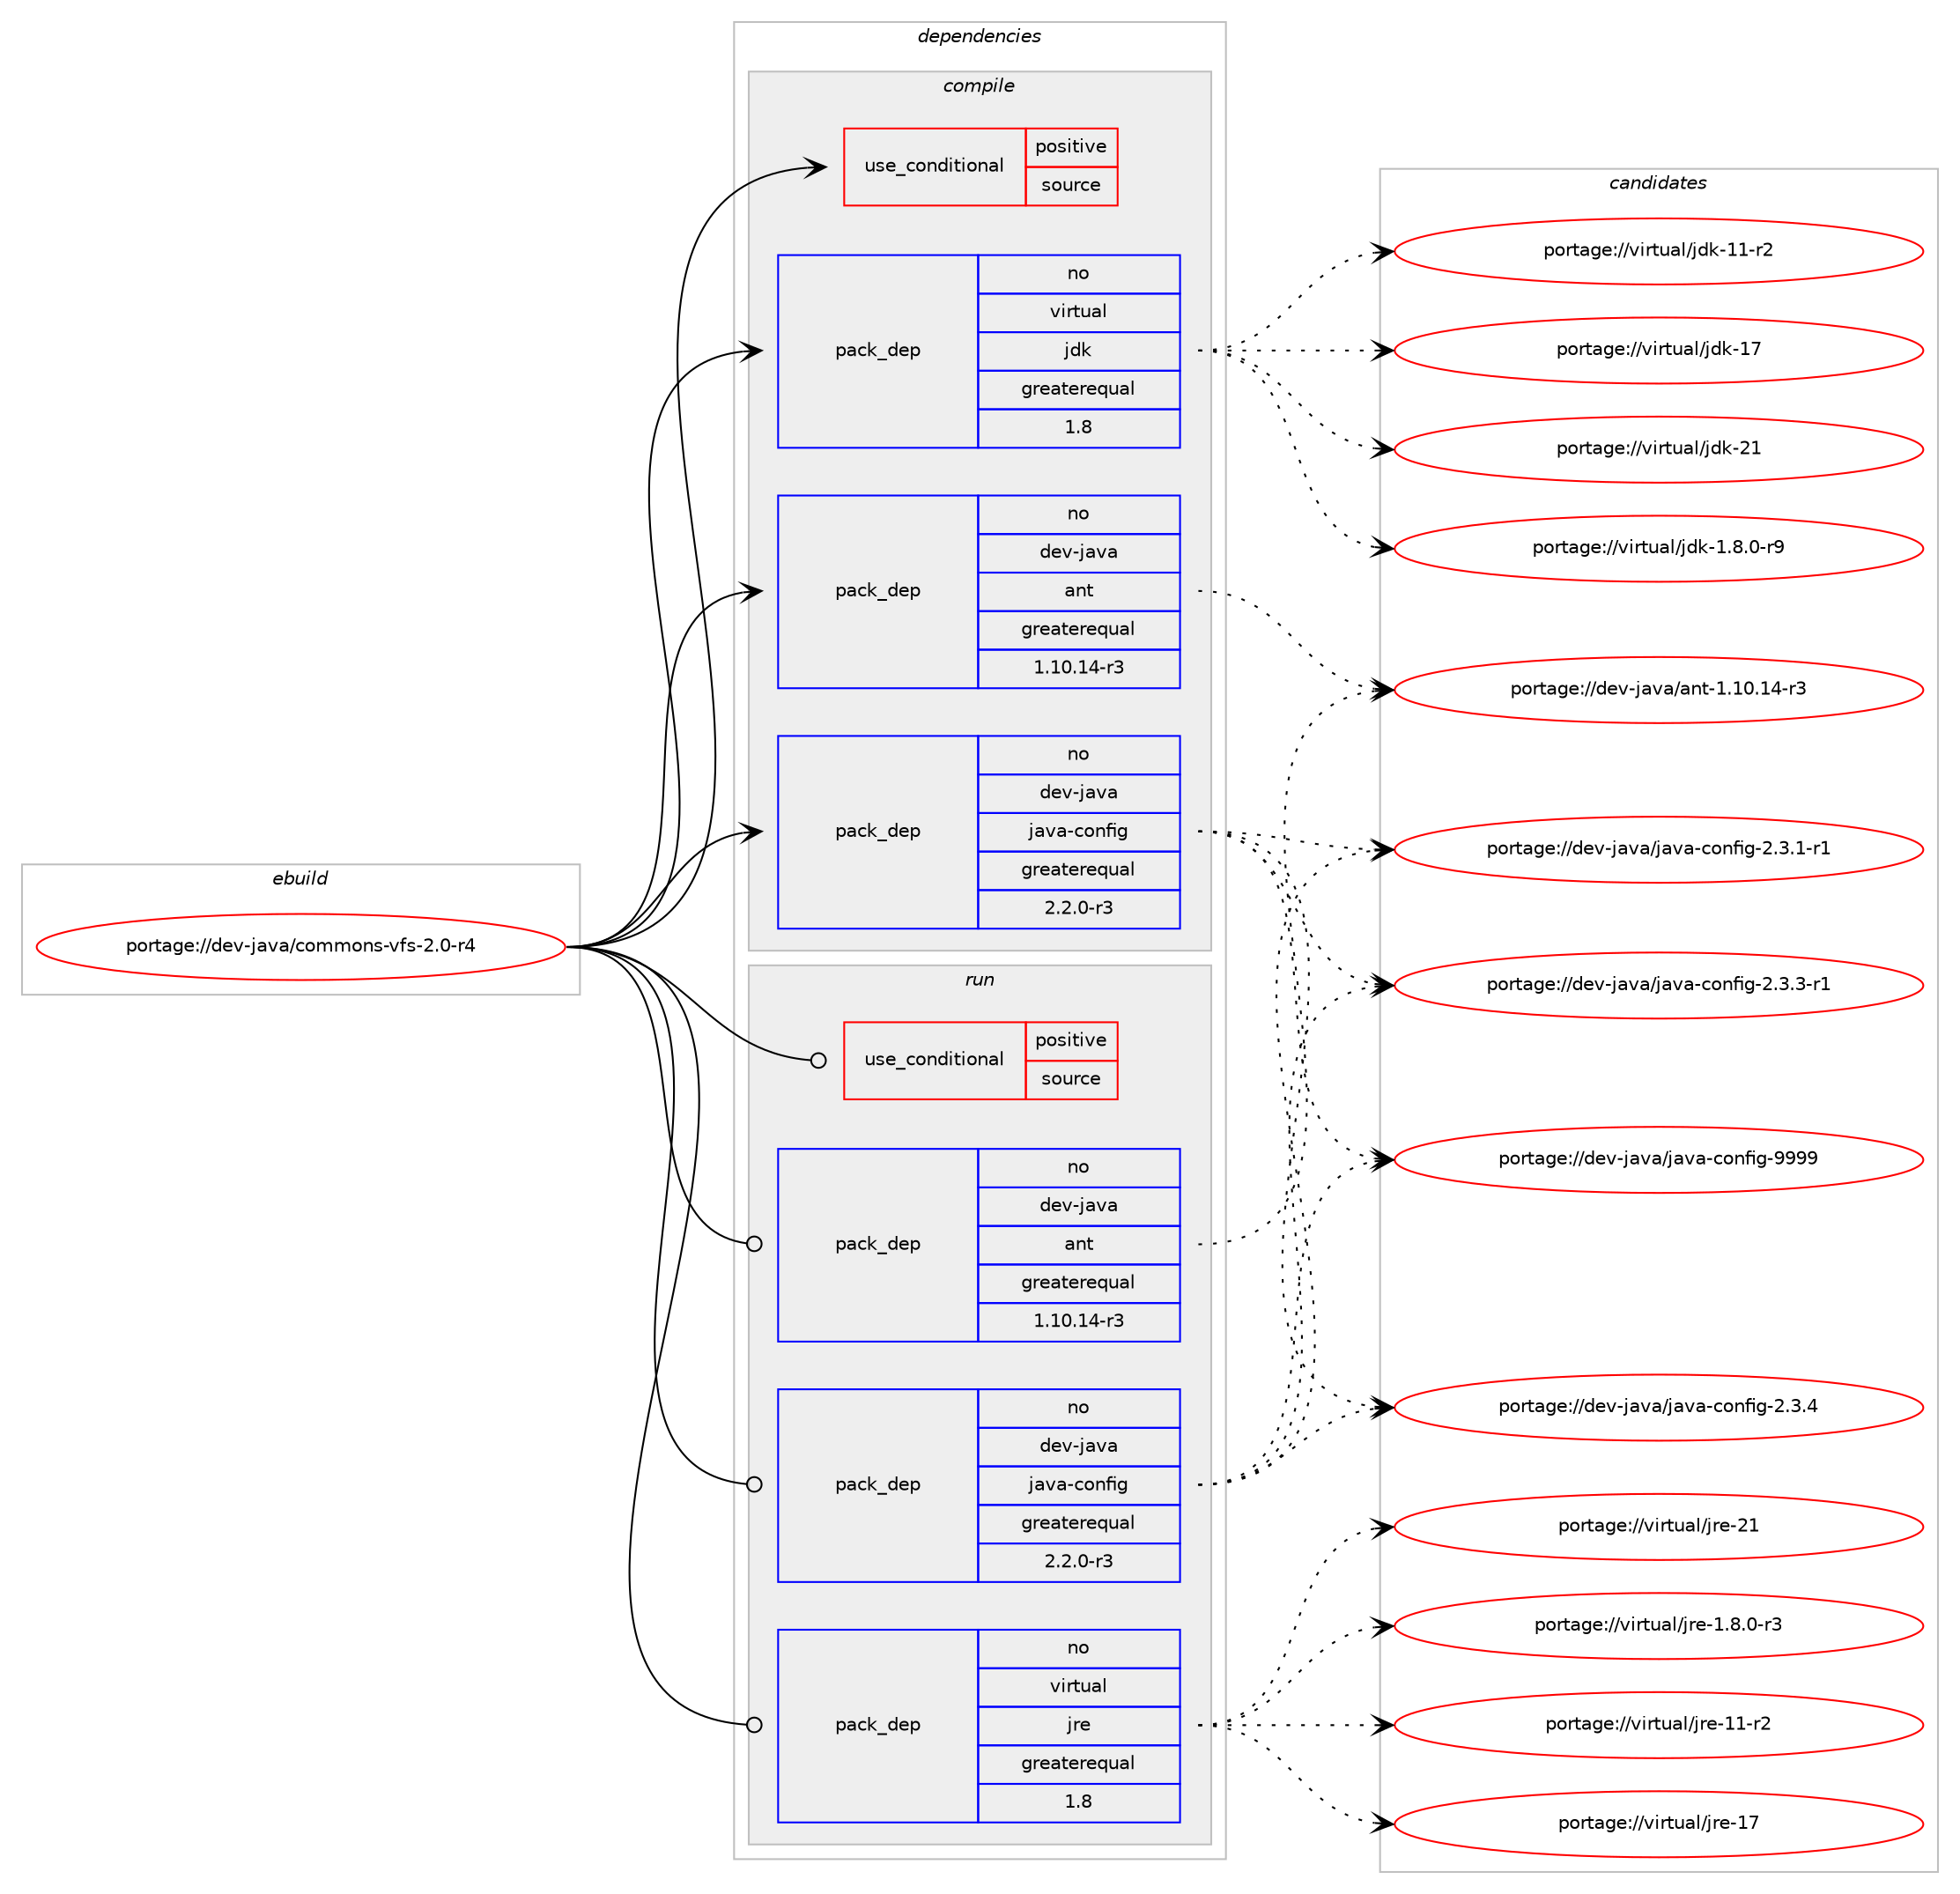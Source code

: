 digraph prolog {

# *************
# Graph options
# *************

newrank=true;
concentrate=true;
compound=true;
graph [rankdir=LR,fontname=Helvetica,fontsize=10,ranksep=1.5];#, ranksep=2.5, nodesep=0.2];
edge  [arrowhead=vee];
node  [fontname=Helvetica,fontsize=10];

# **********
# The ebuild
# **********

subgraph cluster_leftcol {
color=gray;
rank=same;
label=<<i>ebuild</i>>;
id [label="portage://dev-java/commons-vfs-2.0-r4", color=red, width=4, href="../dev-java/commons-vfs-2.0-r4.svg"];
}

# ****************
# The dependencies
# ****************

subgraph cluster_midcol {
color=gray;
label=<<i>dependencies</i>>;
subgraph cluster_compile {
fillcolor="#eeeeee";
style=filled;
label=<<i>compile</i>>;
subgraph cond21003 {
dependency47287 [label=<<TABLE BORDER="0" CELLBORDER="1" CELLSPACING="0" CELLPADDING="4"><TR><TD ROWSPAN="3" CELLPADDING="10">use_conditional</TD></TR><TR><TD>positive</TD></TR><TR><TD>source</TD></TR></TABLE>>, shape=none, color=red];
# *** BEGIN UNKNOWN DEPENDENCY TYPE (TODO) ***
# dependency47287 -> package_dependency(portage://dev-java/commons-vfs-2.0-r4,install,no,app-arch,zip,none,[,,],[],[])
# *** END UNKNOWN DEPENDENCY TYPE (TODO) ***

}
id:e -> dependency47287:w [weight=20,style="solid",arrowhead="vee"];
subgraph pack25260 {
dependency47288 [label=<<TABLE BORDER="0" CELLBORDER="1" CELLSPACING="0" CELLPADDING="4" WIDTH="220"><TR><TD ROWSPAN="6" CELLPADDING="30">pack_dep</TD></TR><TR><TD WIDTH="110">no</TD></TR><TR><TD>dev-java</TD></TR><TR><TD>ant</TD></TR><TR><TD>greaterequal</TD></TR><TR><TD>1.10.14-r3</TD></TR></TABLE>>, shape=none, color=blue];
}
id:e -> dependency47288:w [weight=20,style="solid",arrowhead="vee"];
# *** BEGIN UNKNOWN DEPENDENCY TYPE (TODO) ***
# id -> package_dependency(portage://dev-java/commons-vfs-2.0-r4,install,no,dev-java,commons-collections,none,[,,],[slot(0)],[])
# *** END UNKNOWN DEPENDENCY TYPE (TODO) ***

# *** BEGIN UNKNOWN DEPENDENCY TYPE (TODO) ***
# id -> package_dependency(portage://dev-java/commons-vfs-2.0-r4,install,no,dev-java,commons-httpclient,none,[,,],[slot(3)],[])
# *** END UNKNOWN DEPENDENCY TYPE (TODO) ***

# *** BEGIN UNKNOWN DEPENDENCY TYPE (TODO) ***
# id -> package_dependency(portage://dev-java/commons-vfs-2.0-r4,install,no,dev-java,commons-logging,none,[,,],[slot(0)],[])
# *** END UNKNOWN DEPENDENCY TYPE (TODO) ***

# *** BEGIN UNKNOWN DEPENDENCY TYPE (TODO) ***
# id -> package_dependency(portage://dev-java/commons-vfs-2.0-r4,install,no,dev-java,commons-net,none,[,,],[slot(0)],[])
# *** END UNKNOWN DEPENDENCY TYPE (TODO) ***

# *** BEGIN UNKNOWN DEPENDENCY TYPE (TODO) ***
# id -> package_dependency(portage://dev-java/commons-vfs-2.0-r4,install,no,dev-java,jackrabbit-webdav,none,[,,],[slot(0)],[])
# *** END UNKNOWN DEPENDENCY TYPE (TODO) ***

subgraph pack25261 {
dependency47289 [label=<<TABLE BORDER="0" CELLBORDER="1" CELLSPACING="0" CELLPADDING="4" WIDTH="220"><TR><TD ROWSPAN="6" CELLPADDING="30">pack_dep</TD></TR><TR><TD WIDTH="110">no</TD></TR><TR><TD>dev-java</TD></TR><TR><TD>java-config</TD></TR><TR><TD>greaterequal</TD></TR><TR><TD>2.2.0-r3</TD></TR></TABLE>>, shape=none, color=blue];
}
id:e -> dependency47289:w [weight=20,style="solid",arrowhead="vee"];
# *** BEGIN UNKNOWN DEPENDENCY TYPE (TODO) ***
# id -> package_dependency(portage://dev-java/commons-vfs-2.0-r4,install,no,dev-java,jsch,none,[,,],[slot(0)],[])
# *** END UNKNOWN DEPENDENCY TYPE (TODO) ***

subgraph pack25262 {
dependency47290 [label=<<TABLE BORDER="0" CELLBORDER="1" CELLSPACING="0" CELLPADDING="4" WIDTH="220"><TR><TD ROWSPAN="6" CELLPADDING="30">pack_dep</TD></TR><TR><TD WIDTH="110">no</TD></TR><TR><TD>virtual</TD></TR><TR><TD>jdk</TD></TR><TR><TD>greaterequal</TD></TR><TR><TD>1.8</TD></TR></TABLE>>, shape=none, color=blue];
}
id:e -> dependency47290:w [weight=20,style="solid",arrowhead="vee"];
}
subgraph cluster_compileandrun {
fillcolor="#eeeeee";
style=filled;
label=<<i>compile and run</i>>;
}
subgraph cluster_run {
fillcolor="#eeeeee";
style=filled;
label=<<i>run</i>>;
subgraph cond21004 {
dependency47291 [label=<<TABLE BORDER="0" CELLBORDER="1" CELLSPACING="0" CELLPADDING="4"><TR><TD ROWSPAN="3" CELLPADDING="10">use_conditional</TD></TR><TR><TD>positive</TD></TR><TR><TD>source</TD></TR></TABLE>>, shape=none, color=red];
# *** BEGIN UNKNOWN DEPENDENCY TYPE (TODO) ***
# dependency47291 -> package_dependency(portage://dev-java/commons-vfs-2.0-r4,run,no,app-arch,zip,none,[,,],[],[])
# *** END UNKNOWN DEPENDENCY TYPE (TODO) ***

}
id:e -> dependency47291:w [weight=20,style="solid",arrowhead="odot"];
subgraph pack25263 {
dependency47292 [label=<<TABLE BORDER="0" CELLBORDER="1" CELLSPACING="0" CELLPADDING="4" WIDTH="220"><TR><TD ROWSPAN="6" CELLPADDING="30">pack_dep</TD></TR><TR><TD WIDTH="110">no</TD></TR><TR><TD>dev-java</TD></TR><TR><TD>ant</TD></TR><TR><TD>greaterequal</TD></TR><TR><TD>1.10.14-r3</TD></TR></TABLE>>, shape=none, color=blue];
}
id:e -> dependency47292:w [weight=20,style="solid",arrowhead="odot"];
# *** BEGIN UNKNOWN DEPENDENCY TYPE (TODO) ***
# id -> package_dependency(portage://dev-java/commons-vfs-2.0-r4,run,no,dev-java,commons-collections,none,[,,],[slot(0)],[])
# *** END UNKNOWN DEPENDENCY TYPE (TODO) ***

# *** BEGIN UNKNOWN DEPENDENCY TYPE (TODO) ***
# id -> package_dependency(portage://dev-java/commons-vfs-2.0-r4,run,no,dev-java,commons-httpclient,none,[,,],[slot(3)],[])
# *** END UNKNOWN DEPENDENCY TYPE (TODO) ***

# *** BEGIN UNKNOWN DEPENDENCY TYPE (TODO) ***
# id -> package_dependency(portage://dev-java/commons-vfs-2.0-r4,run,no,dev-java,commons-logging,none,[,,],[slot(0)],[])
# *** END UNKNOWN DEPENDENCY TYPE (TODO) ***

# *** BEGIN UNKNOWN DEPENDENCY TYPE (TODO) ***
# id -> package_dependency(portage://dev-java/commons-vfs-2.0-r4,run,no,dev-java,commons-net,none,[,,],[slot(0)],[])
# *** END UNKNOWN DEPENDENCY TYPE (TODO) ***

# *** BEGIN UNKNOWN DEPENDENCY TYPE (TODO) ***
# id -> package_dependency(portage://dev-java/commons-vfs-2.0-r4,run,no,dev-java,jackrabbit-webdav,none,[,,],[slot(0)],[])
# *** END UNKNOWN DEPENDENCY TYPE (TODO) ***

subgraph pack25264 {
dependency47293 [label=<<TABLE BORDER="0" CELLBORDER="1" CELLSPACING="0" CELLPADDING="4" WIDTH="220"><TR><TD ROWSPAN="6" CELLPADDING="30">pack_dep</TD></TR><TR><TD WIDTH="110">no</TD></TR><TR><TD>dev-java</TD></TR><TR><TD>java-config</TD></TR><TR><TD>greaterequal</TD></TR><TR><TD>2.2.0-r3</TD></TR></TABLE>>, shape=none, color=blue];
}
id:e -> dependency47293:w [weight=20,style="solid",arrowhead="odot"];
# *** BEGIN UNKNOWN DEPENDENCY TYPE (TODO) ***
# id -> package_dependency(portage://dev-java/commons-vfs-2.0-r4,run,no,dev-java,jsch,none,[,,],[slot(0)],[])
# *** END UNKNOWN DEPENDENCY TYPE (TODO) ***

subgraph pack25265 {
dependency47294 [label=<<TABLE BORDER="0" CELLBORDER="1" CELLSPACING="0" CELLPADDING="4" WIDTH="220"><TR><TD ROWSPAN="6" CELLPADDING="30">pack_dep</TD></TR><TR><TD WIDTH="110">no</TD></TR><TR><TD>virtual</TD></TR><TR><TD>jre</TD></TR><TR><TD>greaterequal</TD></TR><TR><TD>1.8</TD></TR></TABLE>>, shape=none, color=blue];
}
id:e -> dependency47294:w [weight=20,style="solid",arrowhead="odot"];
}
}

# **************
# The candidates
# **************

subgraph cluster_choices {
rank=same;
color=gray;
label=<<i>candidates</i>>;

subgraph choice25260 {
color=black;
nodesep=1;
choice100101118451069711897479711011645494649484649524511451 [label="portage://dev-java/ant-1.10.14-r3", color=red, width=4,href="../dev-java/ant-1.10.14-r3.svg"];
dependency47288:e -> choice100101118451069711897479711011645494649484649524511451:w [style=dotted,weight="100"];
}
subgraph choice25261 {
color=black;
nodesep=1;
choice10010111845106971189747106971189745991111101021051034550465146494511449 [label="portage://dev-java/java-config-2.3.1-r1", color=red, width=4,href="../dev-java/java-config-2.3.1-r1.svg"];
choice10010111845106971189747106971189745991111101021051034550465146514511449 [label="portage://dev-java/java-config-2.3.3-r1", color=red, width=4,href="../dev-java/java-config-2.3.3-r1.svg"];
choice1001011184510697118974710697118974599111110102105103455046514652 [label="portage://dev-java/java-config-2.3.4", color=red, width=4,href="../dev-java/java-config-2.3.4.svg"];
choice10010111845106971189747106971189745991111101021051034557575757 [label="portage://dev-java/java-config-9999", color=red, width=4,href="../dev-java/java-config-9999.svg"];
dependency47289:e -> choice10010111845106971189747106971189745991111101021051034550465146494511449:w [style=dotted,weight="100"];
dependency47289:e -> choice10010111845106971189747106971189745991111101021051034550465146514511449:w [style=dotted,weight="100"];
dependency47289:e -> choice1001011184510697118974710697118974599111110102105103455046514652:w [style=dotted,weight="100"];
dependency47289:e -> choice10010111845106971189747106971189745991111101021051034557575757:w [style=dotted,weight="100"];
}
subgraph choice25262 {
color=black;
nodesep=1;
choice11810511411611797108471061001074549465646484511457 [label="portage://virtual/jdk-1.8.0-r9", color=red, width=4,href="../virtual/jdk-1.8.0-r9.svg"];
choice11810511411611797108471061001074549494511450 [label="portage://virtual/jdk-11-r2", color=red, width=4,href="../virtual/jdk-11-r2.svg"];
choice1181051141161179710847106100107454955 [label="portage://virtual/jdk-17", color=red, width=4,href="../virtual/jdk-17.svg"];
choice1181051141161179710847106100107455049 [label="portage://virtual/jdk-21", color=red, width=4,href="../virtual/jdk-21.svg"];
dependency47290:e -> choice11810511411611797108471061001074549465646484511457:w [style=dotted,weight="100"];
dependency47290:e -> choice11810511411611797108471061001074549494511450:w [style=dotted,weight="100"];
dependency47290:e -> choice1181051141161179710847106100107454955:w [style=dotted,weight="100"];
dependency47290:e -> choice1181051141161179710847106100107455049:w [style=dotted,weight="100"];
}
subgraph choice25263 {
color=black;
nodesep=1;
choice100101118451069711897479711011645494649484649524511451 [label="portage://dev-java/ant-1.10.14-r3", color=red, width=4,href="../dev-java/ant-1.10.14-r3.svg"];
dependency47292:e -> choice100101118451069711897479711011645494649484649524511451:w [style=dotted,weight="100"];
}
subgraph choice25264 {
color=black;
nodesep=1;
choice10010111845106971189747106971189745991111101021051034550465146494511449 [label="portage://dev-java/java-config-2.3.1-r1", color=red, width=4,href="../dev-java/java-config-2.3.1-r1.svg"];
choice10010111845106971189747106971189745991111101021051034550465146514511449 [label="portage://dev-java/java-config-2.3.3-r1", color=red, width=4,href="../dev-java/java-config-2.3.3-r1.svg"];
choice1001011184510697118974710697118974599111110102105103455046514652 [label="portage://dev-java/java-config-2.3.4", color=red, width=4,href="../dev-java/java-config-2.3.4.svg"];
choice10010111845106971189747106971189745991111101021051034557575757 [label="portage://dev-java/java-config-9999", color=red, width=4,href="../dev-java/java-config-9999.svg"];
dependency47293:e -> choice10010111845106971189747106971189745991111101021051034550465146494511449:w [style=dotted,weight="100"];
dependency47293:e -> choice10010111845106971189747106971189745991111101021051034550465146514511449:w [style=dotted,weight="100"];
dependency47293:e -> choice1001011184510697118974710697118974599111110102105103455046514652:w [style=dotted,weight="100"];
dependency47293:e -> choice10010111845106971189747106971189745991111101021051034557575757:w [style=dotted,weight="100"];
}
subgraph choice25265 {
color=black;
nodesep=1;
choice11810511411611797108471061141014549465646484511451 [label="portage://virtual/jre-1.8.0-r3", color=red, width=4,href="../virtual/jre-1.8.0-r3.svg"];
choice11810511411611797108471061141014549494511450 [label="portage://virtual/jre-11-r2", color=red, width=4,href="../virtual/jre-11-r2.svg"];
choice1181051141161179710847106114101454955 [label="portage://virtual/jre-17", color=red, width=4,href="../virtual/jre-17.svg"];
choice1181051141161179710847106114101455049 [label="portage://virtual/jre-21", color=red, width=4,href="../virtual/jre-21.svg"];
dependency47294:e -> choice11810511411611797108471061141014549465646484511451:w [style=dotted,weight="100"];
dependency47294:e -> choice11810511411611797108471061141014549494511450:w [style=dotted,weight="100"];
dependency47294:e -> choice1181051141161179710847106114101454955:w [style=dotted,weight="100"];
dependency47294:e -> choice1181051141161179710847106114101455049:w [style=dotted,weight="100"];
}
}

}
